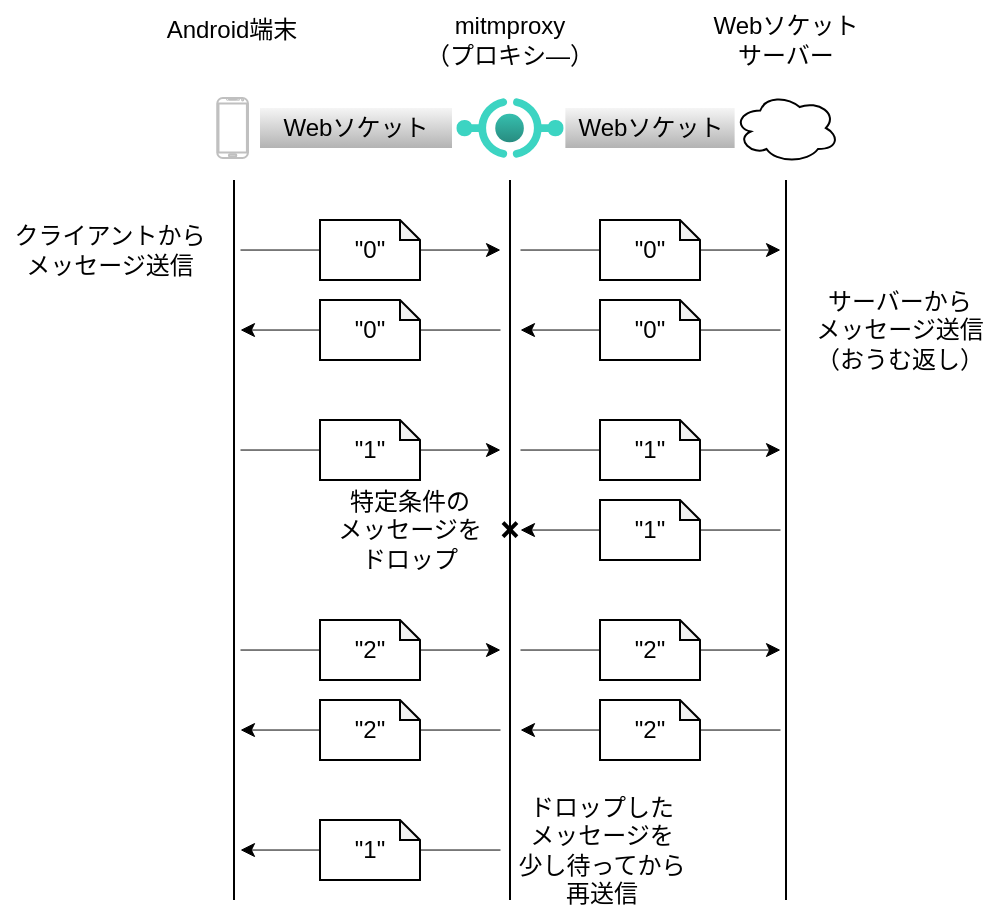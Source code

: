 <mxfile version="24.6.3" type="device">
  <diagram name="ページ1" id="ORUW7EXde5bZZvXY3FjW">
    <mxGraphModel dx="1628" dy="506" grid="1" gridSize="10" guides="1" tooltips="1" connect="1" arrows="1" fold="1" page="1" pageScale="1" pageWidth="827" pageHeight="1169" math="0" shadow="0">
      <root>
        <mxCell id="0" />
        <mxCell id="1" parent="0" />
        <mxCell id="tsZTn7IGBllT_UoQQOa6-4" value="" style="verticalLabelPosition=bottom;verticalAlign=top;html=1;shadow=0;dashed=0;strokeWidth=1;shape=mxgraph.android.phone2;strokeColor=#c0c0c0;" parent="1" vertex="1">
          <mxGeometry x="68.62" y="59" width="15.38" height="30" as="geometry" />
        </mxCell>
        <mxCell id="tsZTn7IGBllT_UoQQOa6-5" value="" style="image;aspect=fixed;html=1;points=[];align=center;fontSize=12;image=img/lib/azure2/other/API_Proxy.svg;" parent="1" vertex="1">
          <mxGeometry x="188.16" y="59" width="53.68" height="30" as="geometry" />
        </mxCell>
        <mxCell id="tsZTn7IGBllT_UoQQOa6-6" value="" style="ellipse;shape=cloud;whiteSpace=wrap;html=1;" parent="1" vertex="1">
          <mxGeometry x="327" y="56.5" width="52.5" height="35" as="geometry" />
        </mxCell>
        <mxCell id="tsZTn7IGBllT_UoQQOa6-7" value="Webソケット" style="rounded=0;whiteSpace=wrap;html=1;fillColor=#f5f5f5;gradientColor=#b3b3b3;strokeColor=none;" parent="1" vertex="1">
          <mxGeometry x="90" y="64" width="96" height="20" as="geometry" />
        </mxCell>
        <mxCell id="tsZTn7IGBllT_UoQQOa6-8" value="Webソケット" style="rounded=0;whiteSpace=wrap;html=1;fillColor=#f5f5f5;strokeColor=none;gradientColor=#b3b3b3;" parent="1" vertex="1">
          <mxGeometry x="242.69" y="64" width="84.62" height="20" as="geometry" />
        </mxCell>
        <mxCell id="tsZTn7IGBllT_UoQQOa6-9" value="Android端末" style="text;html=1;align=center;verticalAlign=middle;whiteSpace=wrap;rounded=0;" parent="1" vertex="1">
          <mxGeometry x="36.31" y="10" width="80" height="30" as="geometry" />
        </mxCell>
        <mxCell id="tsZTn7IGBllT_UoQQOa6-10" value="mitmproxy&lt;div&gt;（プロキシ―）&lt;/div&gt;" style="text;html=1;align=center;verticalAlign=middle;whiteSpace=wrap;rounded=0;" parent="1" vertex="1">
          <mxGeometry x="168" y="10" width="94" height="40" as="geometry" />
        </mxCell>
        <mxCell id="tsZTn7IGBllT_UoQQOa6-11" value="Webソケット&lt;div&gt;サーバー&lt;/div&gt;" style="text;html=1;align=center;verticalAlign=middle;whiteSpace=wrap;rounded=0;" parent="1" vertex="1">
          <mxGeometry x="306.25" y="10" width="94" height="40" as="geometry" />
        </mxCell>
        <mxCell id="tsZTn7IGBllT_UoQQOa6-12" value="" style="endArrow=none;html=1;strokeWidth=1;rounded=0;" parent="1" edge="1">
          <mxGeometry width="50" height="50" relative="1" as="geometry">
            <mxPoint x="77" y="460" as="sourcePoint" />
            <mxPoint x="77" y="100" as="targetPoint" />
          </mxGeometry>
        </mxCell>
        <mxCell id="tsZTn7IGBllT_UoQQOa6-13" value="" style="endArrow=none;html=1;strokeWidth=1;rounded=0;" parent="1" edge="1">
          <mxGeometry width="50" height="50" relative="1" as="geometry">
            <mxPoint x="215" y="460" as="sourcePoint" />
            <mxPoint x="215" y="100" as="targetPoint" />
          </mxGeometry>
        </mxCell>
        <mxCell id="tsZTn7IGBllT_UoQQOa6-14" value="" style="endArrow=none;html=1;strokeWidth=1;rounded=0;" parent="1" edge="1">
          <mxGeometry width="50" height="50" relative="1" as="geometry">
            <mxPoint x="353" y="460" as="sourcePoint" />
            <mxPoint x="353" y="100" as="targetPoint" />
          </mxGeometry>
        </mxCell>
        <mxCell id="tsZTn7IGBllT_UoQQOa6-21" value="サーバーから&lt;div&gt;メッセージ送信&lt;/div&gt;&lt;div&gt;（おうむ返し）&lt;/div&gt;" style="text;html=1;align=center;verticalAlign=middle;whiteSpace=wrap;rounded=0;" parent="1" vertex="1">
          <mxGeometry x="360" y="146.88" width="100" height="56.25" as="geometry" />
        </mxCell>
        <mxCell id="tsZTn7IGBllT_UoQQOa6-32" value="❌" style="text;html=1;align=center;verticalAlign=middle;whiteSpace=wrap;rounded=0;" parent="1" vertex="1">
          <mxGeometry x="195" y="255" width="40" height="40" as="geometry" />
        </mxCell>
        <mxCell id="tsZTn7IGBllT_UoQQOa6-33" value="&lt;div&gt;特定条件の&lt;/div&gt;&lt;div&gt;メッセージを&lt;/div&gt;&lt;div&gt;ドロップ&lt;/div&gt;" style="text;html=1;align=center;verticalAlign=middle;whiteSpace=wrap;rounded=0;" parent="1" vertex="1">
          <mxGeometry x="120" y="250" width="90" height="50" as="geometry" />
        </mxCell>
        <mxCell id="tsZTn7IGBllT_UoQQOa6-34" value="ドロップした&lt;div&gt;メッセージを&lt;/div&gt;&lt;div&gt;少し待ってから&lt;br&gt;&lt;div&gt;再送信&lt;/div&gt;&lt;/div&gt;" style="text;html=1;align=center;verticalAlign=middle;whiteSpace=wrap;rounded=0;" parent="1" vertex="1">
          <mxGeometry x="216.25" y="405" width="90" height="60" as="geometry" />
        </mxCell>
        <mxCell id="9LyIZ0-VP5GAW2n9XY-q-3" value="" style="group" vertex="1" connectable="0" parent="1">
          <mxGeometry x="220" y="120" width="130" height="30" as="geometry" />
        </mxCell>
        <mxCell id="9LyIZ0-VP5GAW2n9XY-q-2" value="" style="endArrow=classic;html=1;rounded=0;strokeWidth=0.5;" edge="1" parent="9LyIZ0-VP5GAW2n9XY-q-3">
          <mxGeometry width="50" height="50" relative="1" as="geometry">
            <mxPoint y="14.77" as="sourcePoint" />
            <mxPoint x="130" y="14.77" as="targetPoint" />
          </mxGeometry>
        </mxCell>
        <mxCell id="9LyIZ0-VP5GAW2n9XY-q-1" value="&quot;0&quot;" style="shape=note;whiteSpace=wrap;html=1;backgroundOutline=1;darkOpacity=0.05;size=10;" vertex="1" parent="9LyIZ0-VP5GAW2n9XY-q-3">
          <mxGeometry x="40" width="50" height="30" as="geometry" />
        </mxCell>
        <mxCell id="9LyIZ0-VP5GAW2n9XY-q-4" value="" style="group" vertex="1" connectable="0" parent="1">
          <mxGeometry x="80" y="120" width="130" height="30" as="geometry" />
        </mxCell>
        <mxCell id="9LyIZ0-VP5GAW2n9XY-q-5" value="" style="endArrow=classic;html=1;rounded=0;strokeWidth=0.5;" edge="1" parent="9LyIZ0-VP5GAW2n9XY-q-4">
          <mxGeometry width="50" height="50" relative="1" as="geometry">
            <mxPoint y="14.77" as="sourcePoint" />
            <mxPoint x="130" y="14.77" as="targetPoint" />
          </mxGeometry>
        </mxCell>
        <mxCell id="9LyIZ0-VP5GAW2n9XY-q-6" value="&quot;0&quot;" style="shape=note;whiteSpace=wrap;html=1;backgroundOutline=1;darkOpacity=0.05;size=10;" vertex="1" parent="9LyIZ0-VP5GAW2n9XY-q-4">
          <mxGeometry x="40" width="50" height="30" as="geometry" />
        </mxCell>
        <mxCell id="9LyIZ0-VP5GAW2n9XY-q-7" value="" style="group" vertex="1" connectable="0" parent="1">
          <mxGeometry x="80" y="220" width="130" height="30" as="geometry" />
        </mxCell>
        <mxCell id="9LyIZ0-VP5GAW2n9XY-q-8" value="" style="endArrow=classic;html=1;rounded=0;strokeWidth=0.5;" edge="1" parent="9LyIZ0-VP5GAW2n9XY-q-7">
          <mxGeometry width="50" height="50" relative="1" as="geometry">
            <mxPoint y="14.77" as="sourcePoint" />
            <mxPoint x="130" y="14.77" as="targetPoint" />
          </mxGeometry>
        </mxCell>
        <mxCell id="9LyIZ0-VP5GAW2n9XY-q-9" value="&quot;1&quot;" style="shape=note;whiteSpace=wrap;html=1;backgroundOutline=1;darkOpacity=0.05;size=10;" vertex="1" parent="9LyIZ0-VP5GAW2n9XY-q-7">
          <mxGeometry x="40" width="50" height="30" as="geometry" />
        </mxCell>
        <mxCell id="9LyIZ0-VP5GAW2n9XY-q-14" value="" style="group" vertex="1" connectable="0" parent="1">
          <mxGeometry x="220" y="160" width="130" height="30" as="geometry" />
        </mxCell>
        <mxCell id="9LyIZ0-VP5GAW2n9XY-q-11" value="" style="endArrow=classic;html=1;rounded=0;strokeWidth=0.5;" edge="1" parent="9LyIZ0-VP5GAW2n9XY-q-14">
          <mxGeometry width="50" height="50" relative="1" as="geometry">
            <mxPoint x="130" y="14.77" as="sourcePoint" />
            <mxPoint y="14.77" as="targetPoint" />
          </mxGeometry>
        </mxCell>
        <mxCell id="9LyIZ0-VP5GAW2n9XY-q-12" value="&quot;0&quot;" style="shape=note;whiteSpace=wrap;html=1;backgroundOutline=1;darkOpacity=0.05;size=10;" vertex="1" parent="9LyIZ0-VP5GAW2n9XY-q-14">
          <mxGeometry x="40" width="50" height="30" as="geometry" />
        </mxCell>
        <mxCell id="9LyIZ0-VP5GAW2n9XY-q-15" value="" style="group" vertex="1" connectable="0" parent="1">
          <mxGeometry x="80" y="160" width="130" height="30" as="geometry" />
        </mxCell>
        <mxCell id="9LyIZ0-VP5GAW2n9XY-q-16" value="" style="endArrow=classic;html=1;rounded=0;strokeWidth=0.5;" edge="1" parent="9LyIZ0-VP5GAW2n9XY-q-15">
          <mxGeometry width="50" height="50" relative="1" as="geometry">
            <mxPoint x="130" y="14.77" as="sourcePoint" />
            <mxPoint y="14.77" as="targetPoint" />
          </mxGeometry>
        </mxCell>
        <mxCell id="9LyIZ0-VP5GAW2n9XY-q-17" value="&quot;0&quot;" style="shape=note;whiteSpace=wrap;html=1;backgroundOutline=1;darkOpacity=0.05;size=10;" vertex="1" parent="9LyIZ0-VP5GAW2n9XY-q-15">
          <mxGeometry x="40" width="50" height="30" as="geometry" />
        </mxCell>
        <mxCell id="9LyIZ0-VP5GAW2n9XY-q-18" value="" style="group" vertex="1" connectable="0" parent="1">
          <mxGeometry x="220" y="220" width="130" height="30" as="geometry" />
        </mxCell>
        <mxCell id="9LyIZ0-VP5GAW2n9XY-q-19" value="" style="endArrow=classic;html=1;rounded=0;strokeWidth=0.5;" edge="1" parent="9LyIZ0-VP5GAW2n9XY-q-18">
          <mxGeometry width="50" height="50" relative="1" as="geometry">
            <mxPoint y="14.77" as="sourcePoint" />
            <mxPoint x="130" y="14.77" as="targetPoint" />
          </mxGeometry>
        </mxCell>
        <mxCell id="9LyIZ0-VP5GAW2n9XY-q-20" value="&quot;1&quot;" style="shape=note;whiteSpace=wrap;html=1;backgroundOutline=1;darkOpacity=0.05;size=10;" vertex="1" parent="9LyIZ0-VP5GAW2n9XY-q-18">
          <mxGeometry x="40" width="50" height="30" as="geometry" />
        </mxCell>
        <mxCell id="9LyIZ0-VP5GAW2n9XY-q-21" value="クライアントから&lt;div&gt;メッセージ送信&lt;/div&gt;" style="text;html=1;align=center;verticalAlign=middle;whiteSpace=wrap;rounded=0;" vertex="1" parent="1">
          <mxGeometry x="-40" y="115" width="110" height="40" as="geometry" />
        </mxCell>
        <mxCell id="9LyIZ0-VP5GAW2n9XY-q-22" value="" style="group" vertex="1" connectable="0" parent="1">
          <mxGeometry x="220" y="260" width="130" height="30" as="geometry" />
        </mxCell>
        <mxCell id="9LyIZ0-VP5GAW2n9XY-q-23" value="" style="endArrow=classic;html=1;rounded=0;strokeWidth=0.5;" edge="1" parent="9LyIZ0-VP5GAW2n9XY-q-22">
          <mxGeometry width="50" height="50" relative="1" as="geometry">
            <mxPoint x="130" y="14.77" as="sourcePoint" />
            <mxPoint y="14.77" as="targetPoint" />
          </mxGeometry>
        </mxCell>
        <mxCell id="9LyIZ0-VP5GAW2n9XY-q-24" value="&quot;1&quot;" style="shape=note;whiteSpace=wrap;html=1;backgroundOutline=1;darkOpacity=0.05;size=10;" vertex="1" parent="9LyIZ0-VP5GAW2n9XY-q-22">
          <mxGeometry x="40" width="50" height="30" as="geometry" />
        </mxCell>
        <mxCell id="9LyIZ0-VP5GAW2n9XY-q-25" value="" style="group" vertex="1" connectable="0" parent="1">
          <mxGeometry x="80" y="320" width="130" height="30" as="geometry" />
        </mxCell>
        <mxCell id="9LyIZ0-VP5GAW2n9XY-q-26" value="" style="endArrow=classic;html=1;rounded=0;strokeWidth=0.5;" edge="1" parent="9LyIZ0-VP5GAW2n9XY-q-25">
          <mxGeometry width="50" height="50" relative="1" as="geometry">
            <mxPoint y="14.77" as="sourcePoint" />
            <mxPoint x="130" y="14.77" as="targetPoint" />
          </mxGeometry>
        </mxCell>
        <mxCell id="9LyIZ0-VP5GAW2n9XY-q-27" value="&quot;2&quot;" style="shape=note;whiteSpace=wrap;html=1;backgroundOutline=1;darkOpacity=0.05;size=10;" vertex="1" parent="9LyIZ0-VP5GAW2n9XY-q-25">
          <mxGeometry x="40" width="50" height="30" as="geometry" />
        </mxCell>
        <mxCell id="9LyIZ0-VP5GAW2n9XY-q-28" value="" style="group" vertex="1" connectable="0" parent="1">
          <mxGeometry x="220" y="320" width="130" height="30" as="geometry" />
        </mxCell>
        <mxCell id="9LyIZ0-VP5GAW2n9XY-q-29" value="" style="endArrow=classic;html=1;rounded=0;strokeWidth=0.5;" edge="1" parent="9LyIZ0-VP5GAW2n9XY-q-28">
          <mxGeometry width="50" height="50" relative="1" as="geometry">
            <mxPoint y="14.77" as="sourcePoint" />
            <mxPoint x="130" y="14.77" as="targetPoint" />
          </mxGeometry>
        </mxCell>
        <mxCell id="9LyIZ0-VP5GAW2n9XY-q-30" value="&quot;2&quot;" style="shape=note;whiteSpace=wrap;html=1;backgroundOutline=1;darkOpacity=0.05;size=10;" vertex="1" parent="9LyIZ0-VP5GAW2n9XY-q-28">
          <mxGeometry x="40" width="50" height="30" as="geometry" />
        </mxCell>
        <mxCell id="9LyIZ0-VP5GAW2n9XY-q-31" value="" style="group" vertex="1" connectable="0" parent="1">
          <mxGeometry x="220" y="360" width="130" height="30" as="geometry" />
        </mxCell>
        <mxCell id="9LyIZ0-VP5GAW2n9XY-q-32" value="" style="endArrow=classic;html=1;rounded=0;strokeWidth=0.5;" edge="1" parent="9LyIZ0-VP5GAW2n9XY-q-31">
          <mxGeometry width="50" height="50" relative="1" as="geometry">
            <mxPoint x="130" y="14.77" as="sourcePoint" />
            <mxPoint y="14.77" as="targetPoint" />
          </mxGeometry>
        </mxCell>
        <mxCell id="9LyIZ0-VP5GAW2n9XY-q-33" value="&quot;2&quot;" style="shape=note;whiteSpace=wrap;html=1;backgroundOutline=1;darkOpacity=0.05;size=10;" vertex="1" parent="9LyIZ0-VP5GAW2n9XY-q-31">
          <mxGeometry x="40" width="50" height="30" as="geometry" />
        </mxCell>
        <mxCell id="9LyIZ0-VP5GAW2n9XY-q-34" value="" style="group" vertex="1" connectable="0" parent="1">
          <mxGeometry x="80" y="360" width="130" height="30" as="geometry" />
        </mxCell>
        <mxCell id="9LyIZ0-VP5GAW2n9XY-q-35" value="" style="endArrow=classic;html=1;rounded=0;strokeWidth=0.5;" edge="1" parent="9LyIZ0-VP5GAW2n9XY-q-34">
          <mxGeometry width="50" height="50" relative="1" as="geometry">
            <mxPoint x="130" y="14.77" as="sourcePoint" />
            <mxPoint y="14.77" as="targetPoint" />
          </mxGeometry>
        </mxCell>
        <mxCell id="9LyIZ0-VP5GAW2n9XY-q-36" value="&quot;2&quot;" style="shape=note;whiteSpace=wrap;html=1;backgroundOutline=1;darkOpacity=0.05;size=10;" vertex="1" parent="9LyIZ0-VP5GAW2n9XY-q-34">
          <mxGeometry x="40" width="50" height="30" as="geometry" />
        </mxCell>
        <mxCell id="9LyIZ0-VP5GAW2n9XY-q-37" value="" style="group" vertex="1" connectable="0" parent="1">
          <mxGeometry x="80" y="420" width="130" height="30" as="geometry" />
        </mxCell>
        <mxCell id="9LyIZ0-VP5GAW2n9XY-q-38" value="" style="endArrow=classic;html=1;rounded=0;strokeWidth=0.5;" edge="1" parent="9LyIZ0-VP5GAW2n9XY-q-37">
          <mxGeometry width="50" height="50" relative="1" as="geometry">
            <mxPoint x="130" y="14.77" as="sourcePoint" />
            <mxPoint y="14.77" as="targetPoint" />
          </mxGeometry>
        </mxCell>
        <mxCell id="9LyIZ0-VP5GAW2n9XY-q-39" value="&quot;1&quot;" style="shape=note;whiteSpace=wrap;html=1;backgroundOutline=1;darkOpacity=0.05;size=10;" vertex="1" parent="9LyIZ0-VP5GAW2n9XY-q-37">
          <mxGeometry x="40" width="50" height="30" as="geometry" />
        </mxCell>
      </root>
    </mxGraphModel>
  </diagram>
</mxfile>

